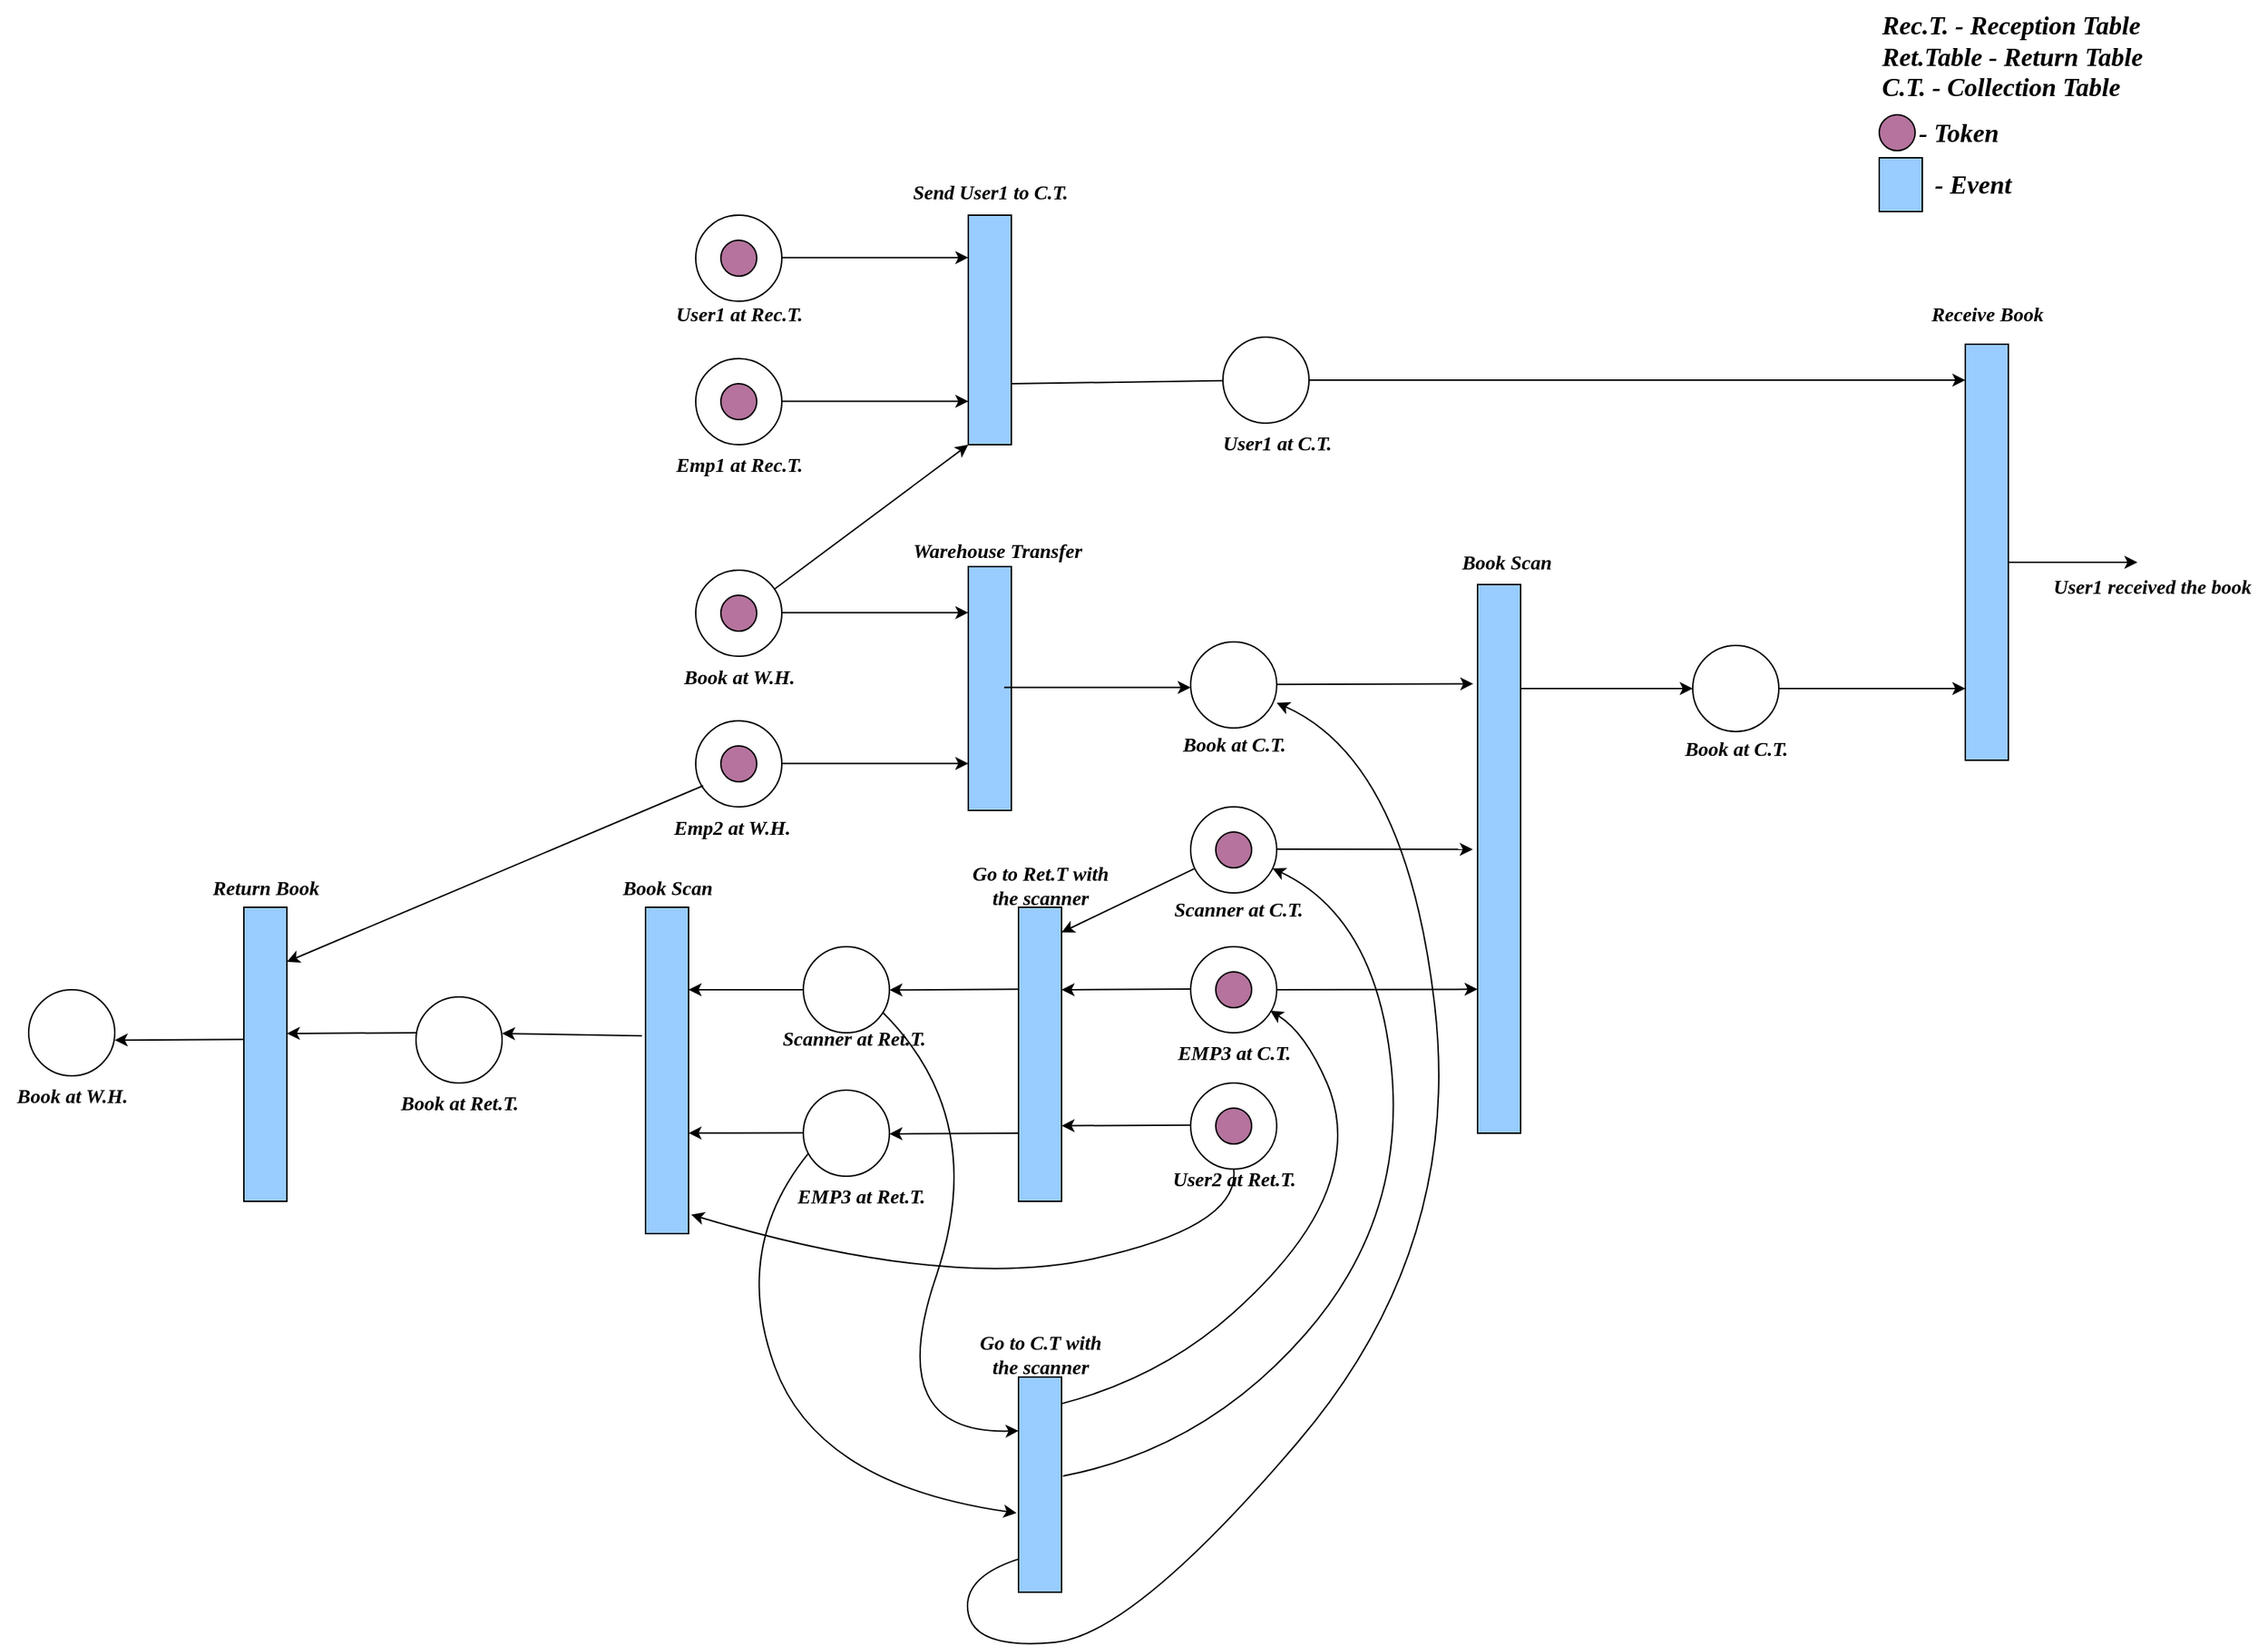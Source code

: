 <mxfile version="20.2.7" type="github">
  <diagram id="Ibv2He6hsy1mGw0Whq99" name="Page-1">
    <mxGraphModel dx="2605" dy="993" grid="1" gridSize="10" guides="1" tooltips="1" connect="1" arrows="1" fold="1" page="1" pageScale="1" pageWidth="827" pageHeight="1169" math="0" shadow="0">
      <root>
        <mxCell id="0" />
        <mxCell id="1" parent="0" />
        <mxCell id="61GDngIpuByPLfd18OBp-8" value="" style="endArrow=classic;html=1;rounded=0;" parent="1" edge="1">
          <mxGeometry width="50" height="50" relative="1" as="geometry">
            <mxPoint x="205" y="259.58" as="sourcePoint" />
            <mxPoint x="335" y="259.58" as="targetPoint" />
          </mxGeometry>
        </mxCell>
        <mxCell id="61GDngIpuByPLfd18OBp-9" value="" style="endArrow=classic;html=1;rounded=0;" parent="1" edge="1">
          <mxGeometry width="50" height="50" relative="1" as="geometry">
            <mxPoint x="205" y="359.75" as="sourcePoint" />
            <mxPoint x="335" y="359.75" as="targetPoint" />
          </mxGeometry>
        </mxCell>
        <mxCell id="61GDngIpuByPLfd18OBp-10" value="" style="rounded=0;whiteSpace=wrap;html=1;fillColor=#99CCFF;fillStyle=solid;" parent="1" vertex="1">
          <mxGeometry x="335" y="475" width="30" height="170" as="geometry" />
        </mxCell>
        <mxCell id="61GDngIpuByPLfd18OBp-11" value="" style="endArrow=classic;html=1;rounded=0;" parent="1" edge="1">
          <mxGeometry width="50" height="50" relative="1" as="geometry">
            <mxPoint x="205" y="612.26" as="sourcePoint" />
            <mxPoint x="335" y="612.26" as="targetPoint" />
          </mxGeometry>
        </mxCell>
        <mxCell id="61GDngIpuByPLfd18OBp-12" value="" style="endArrow=classic;html=1;rounded=0;entryX=0;entryY=1;entryDx=0;entryDy=0;exitX=0.908;exitY=0.225;exitDx=0;exitDy=0;exitPerimeter=0;" parent="1" source="61GDngIpuByPLfd18OBp-15" target="61GDngIpuByPLfd18OBp-13" edge="1">
          <mxGeometry width="50" height="50" relative="1" as="geometry">
            <mxPoint x="198.08" y="530.56" as="sourcePoint" />
            <mxPoint x="330" y="530.0" as="targetPoint" />
          </mxGeometry>
        </mxCell>
        <mxCell id="61GDngIpuByPLfd18OBp-13" value="" style="rounded=0;whiteSpace=wrap;html=1;fillColor=#99CCFF;fillStyle=solid;" parent="1" vertex="1">
          <mxGeometry x="335" y="230" width="30" height="160" as="geometry" />
        </mxCell>
        <mxCell id="61GDngIpuByPLfd18OBp-15" value="" style="ellipse;whiteSpace=wrap;html=1;aspect=fixed;" parent="1" vertex="1">
          <mxGeometry x="145" y="477.5" width="60" height="60" as="geometry" />
        </mxCell>
        <mxCell id="61GDngIpuByPLfd18OBp-16" value="" style="ellipse;whiteSpace=wrap;html=1;aspect=fixed;fillColor=#B5739D;" parent="1" vertex="1">
          <mxGeometry x="162.5" y="495" width="25" height="25" as="geometry" />
        </mxCell>
        <mxCell id="61GDngIpuByPLfd18OBp-17" value="" style="ellipse;whiteSpace=wrap;html=1;aspect=fixed;" parent="1" vertex="1">
          <mxGeometry x="145" y="582.5" width="60" height="60" as="geometry" />
        </mxCell>
        <mxCell id="61GDngIpuByPLfd18OBp-18" value="" style="ellipse;whiteSpace=wrap;html=1;aspect=fixed;fillColor=#B5739D;" parent="1" vertex="1">
          <mxGeometry x="162.5" y="600" width="25" height="25" as="geometry" />
        </mxCell>
        <mxCell id="61GDngIpuByPLfd18OBp-19" value="" style="ellipse;whiteSpace=wrap;html=1;aspect=fixed;" parent="1" vertex="1">
          <mxGeometry x="145" y="330" width="60" height="60" as="geometry" />
        </mxCell>
        <mxCell id="61GDngIpuByPLfd18OBp-20" value="" style="ellipse;whiteSpace=wrap;html=1;aspect=fixed;fillColor=#B5739D;" parent="1" vertex="1">
          <mxGeometry x="162.5" y="347.5" width="25" height="25" as="geometry" />
        </mxCell>
        <mxCell id="61GDngIpuByPLfd18OBp-21" value="" style="ellipse;whiteSpace=wrap;html=1;aspect=fixed;" parent="1" vertex="1">
          <mxGeometry x="145" y="230" width="60" height="60" as="geometry" />
        </mxCell>
        <mxCell id="61GDngIpuByPLfd18OBp-22" value="" style="ellipse;whiteSpace=wrap;html=1;aspect=fixed;fillColor=#B5739D;" parent="1" vertex="1">
          <mxGeometry x="162.5" y="247.5" width="25" height="25" as="geometry" />
        </mxCell>
        <mxCell id="61GDngIpuByPLfd18OBp-25" value="" style="endArrow=classic;html=1;rounded=0;" parent="1" edge="1">
          <mxGeometry width="50" height="50" relative="1" as="geometry">
            <mxPoint x="360" y="559.29" as="sourcePoint" />
            <mxPoint x="490" y="559.29" as="targetPoint" />
          </mxGeometry>
        </mxCell>
        <mxCell id="61GDngIpuByPLfd18OBp-26" value="" style="ellipse;whiteSpace=wrap;html=1;aspect=fixed;" parent="1" vertex="1">
          <mxGeometry x="490" y="527.5" width="60" height="60" as="geometry" />
        </mxCell>
        <mxCell id="61GDngIpuByPLfd18OBp-28" value="" style="rounded=0;whiteSpace=wrap;html=1;fillColor=#99CCFF;fillStyle=solid;" parent="1" vertex="1">
          <mxGeometry x="1030" y="320" width="30" height="290" as="geometry" />
        </mxCell>
        <mxCell id="61GDngIpuByPLfd18OBp-29" value="" style="endArrow=classic;html=1;rounded=0;entryX=-0.1;entryY=0.181;entryDx=0;entryDy=0;entryPerimeter=0;" parent="1" target="61GDngIpuByPLfd18OBp-35" edge="1">
          <mxGeometry width="50" height="50" relative="1" as="geometry">
            <mxPoint x="550" y="557.14" as="sourcePoint" />
            <mxPoint x="680.0" y="557.14" as="targetPoint" />
          </mxGeometry>
        </mxCell>
        <mxCell id="61GDngIpuByPLfd18OBp-30" value="" style="endArrow=classic;html=1;rounded=0;" parent="1" edge="1">
          <mxGeometry width="50" height="50" relative="1" as="geometry">
            <mxPoint x="710" y="560.0" as="sourcePoint" />
            <mxPoint x="840.0" y="560.0" as="targetPoint" />
          </mxGeometry>
        </mxCell>
        <mxCell id="61GDngIpuByPLfd18OBp-31" value="" style="ellipse;whiteSpace=wrap;html=1;aspect=fixed;" parent="1" vertex="1">
          <mxGeometry x="840" y="530" width="60" height="60" as="geometry" />
        </mxCell>
        <mxCell id="61GDngIpuByPLfd18OBp-33" value="" style="endArrow=classic;html=1;rounded=0;" parent="1" edge="1">
          <mxGeometry width="50" height="50" relative="1" as="geometry">
            <mxPoint x="900" y="560" as="sourcePoint" />
            <mxPoint x="1030" y="560" as="targetPoint" />
          </mxGeometry>
        </mxCell>
        <mxCell id="61GDngIpuByPLfd18OBp-34" value="" style="endArrow=classic;html=1;rounded=0;startArrow=none;" parent="1" edge="1" source="uEwCR89rbXlBpg6kq5fm-10">
          <mxGeometry width="50" height="50" relative="1" as="geometry">
            <mxPoint x="365" y="347.5" as="sourcePoint" />
            <mxPoint x="1030" y="345" as="targetPoint" />
          </mxGeometry>
        </mxCell>
        <mxCell id="61GDngIpuByPLfd18OBp-35" value="" style="rounded=0;whiteSpace=wrap;html=1;fillColor=#99CCFF;fillStyle=solid;" parent="1" vertex="1">
          <mxGeometry x="690" y="487.5" width="30" height="382.5" as="geometry" />
        </mxCell>
        <mxCell id="61GDngIpuByPLfd18OBp-36" value="" style="ellipse;whiteSpace=wrap;html=1;aspect=fixed;" parent="1" vertex="1">
          <mxGeometry x="490" y="642.5" width="60" height="60" as="geometry" />
        </mxCell>
        <mxCell id="61GDngIpuByPLfd18OBp-37" value="" style="ellipse;whiteSpace=wrap;html=1;aspect=fixed;" parent="1" vertex="1">
          <mxGeometry x="490" y="740" width="60" height="60" as="geometry" />
        </mxCell>
        <mxCell id="61GDngIpuByPLfd18OBp-38" value="" style="endArrow=classic;html=1;rounded=0;entryX=-0.111;entryY=0.247;entryDx=0;entryDy=0;entryPerimeter=0;" parent="1" edge="1">
          <mxGeometry width="50" height="50" relative="1" as="geometry">
            <mxPoint x="550" y="672.02" as="sourcePoint" />
            <mxPoint x="686.67" y="672.157" as="targetPoint" />
          </mxGeometry>
        </mxCell>
        <mxCell id="61GDngIpuByPLfd18OBp-39" value="" style="endArrow=classic;html=1;rounded=0;entryX=-0.111;entryY=0.247;entryDx=0;entryDy=0;entryPerimeter=0;exitX=1;exitY=0.5;exitDx=0;exitDy=0;" parent="1" edge="1" source="61GDngIpuByPLfd18OBp-37">
          <mxGeometry width="50" height="50" relative="1" as="geometry">
            <mxPoint x="553.33" y="769.52" as="sourcePoint" />
            <mxPoint x="690.0" y="769.657" as="targetPoint" />
          </mxGeometry>
        </mxCell>
        <mxCell id="61GDngIpuByPLfd18OBp-40" value="" style="ellipse;whiteSpace=wrap;html=1;aspect=fixed;fillColor=#B5739D;" parent="1" vertex="1">
          <mxGeometry x="507.5" y="660" width="25" height="25" as="geometry" />
        </mxCell>
        <mxCell id="61GDngIpuByPLfd18OBp-41" value="" style="ellipse;whiteSpace=wrap;html=1;aspect=fixed;fillColor=#B5739D;" parent="1" vertex="1">
          <mxGeometry x="507.5" y="757.5" width="25" height="25" as="geometry" />
        </mxCell>
        <mxCell id="61GDngIpuByPLfd18OBp-42" value="" style="endArrow=classic;html=1;rounded=0;" parent="1" edge="1">
          <mxGeometry width="50" height="50" relative="1" as="geometry">
            <mxPoint x="490" y="769.52" as="sourcePoint" />
            <mxPoint x="400" y="770" as="targetPoint" />
          </mxGeometry>
        </mxCell>
        <mxCell id="61GDngIpuByPLfd18OBp-43" value="" style="endArrow=classic;html=1;rounded=0;" parent="1" edge="1">
          <mxGeometry width="50" height="50" relative="1" as="geometry">
            <mxPoint x="492.926" y="685.422" as="sourcePoint" />
            <mxPoint x="400" y="730" as="targetPoint" />
          </mxGeometry>
        </mxCell>
        <mxCell id="61GDngIpuByPLfd18OBp-45" value="" style="rounded=0;whiteSpace=wrap;html=1;fillColor=#99CCFF;fillStyle=solid;" parent="1" vertex="1">
          <mxGeometry x="370" y="712.5" width="30" height="205" as="geometry" />
        </mxCell>
        <mxCell id="61GDngIpuByPLfd18OBp-46" value="" style="ellipse;whiteSpace=wrap;html=1;aspect=fixed;" parent="1" vertex="1">
          <mxGeometry x="490" y="835" width="60" height="60" as="geometry" />
        </mxCell>
        <mxCell id="61GDngIpuByPLfd18OBp-47" value="" style="ellipse;whiteSpace=wrap;html=1;aspect=fixed;fillColor=#B5739D;" parent="1" vertex="1">
          <mxGeometry x="507.5" y="852.5" width="25" height="25" as="geometry" />
        </mxCell>
        <mxCell id="61GDngIpuByPLfd18OBp-48" value="" style="endArrow=classic;html=1;rounded=0;" parent="1" edge="1">
          <mxGeometry width="50" height="50" relative="1" as="geometry">
            <mxPoint x="490" y="864.33" as="sourcePoint" />
            <mxPoint x="400" y="864.81" as="targetPoint" />
          </mxGeometry>
        </mxCell>
        <mxCell id="61GDngIpuByPLfd18OBp-49" value="" style="ellipse;whiteSpace=wrap;html=1;aspect=fixed;" parent="1" vertex="1">
          <mxGeometry x="220" y="740" width="60" height="60" as="geometry" />
        </mxCell>
        <mxCell id="61GDngIpuByPLfd18OBp-51" value="" style="endArrow=classic;html=1;rounded=0;" parent="1" edge="1">
          <mxGeometry width="50" height="50" relative="1" as="geometry">
            <mxPoint x="370" y="769.67" as="sourcePoint" />
            <mxPoint x="280" y="770.15" as="targetPoint" />
          </mxGeometry>
        </mxCell>
        <mxCell id="61GDngIpuByPLfd18OBp-52" value="" style="ellipse;whiteSpace=wrap;html=1;aspect=fixed;" parent="1" vertex="1">
          <mxGeometry x="220" y="840" width="60" height="60" as="geometry" />
        </mxCell>
        <mxCell id="61GDngIpuByPLfd18OBp-54" value="" style="endArrow=classic;html=1;rounded=0;" parent="1" edge="1">
          <mxGeometry width="50" height="50" relative="1" as="geometry">
            <mxPoint x="370" y="870.0" as="sourcePoint" />
            <mxPoint x="280" y="870.48" as="targetPoint" />
          </mxGeometry>
        </mxCell>
        <mxCell id="61GDngIpuByPLfd18OBp-56" value="" style="endArrow=classic;html=1;rounded=0;" parent="1" edge="1">
          <mxGeometry width="50" height="50" relative="1" as="geometry">
            <mxPoint x="220" y="770" as="sourcePoint" />
            <mxPoint x="140" y="770.0" as="targetPoint" />
          </mxGeometry>
        </mxCell>
        <mxCell id="61GDngIpuByPLfd18OBp-57" value="" style="endArrow=classic;html=1;rounded=0;" parent="1" edge="1">
          <mxGeometry width="50" height="50" relative="1" as="geometry">
            <mxPoint x="220" y="869.69" as="sourcePoint" />
            <mxPoint x="140" y="869.93" as="targetPoint" />
          </mxGeometry>
        </mxCell>
        <mxCell id="61GDngIpuByPLfd18OBp-58" value="" style="rounded=0;whiteSpace=wrap;html=1;fillColor=#99CCFF;fillStyle=solid;" parent="1" vertex="1">
          <mxGeometry x="-170" y="712.5" width="30" height="205" as="geometry" />
        </mxCell>
        <mxCell id="61GDngIpuByPLfd18OBp-59" value="" style="endArrow=classic;html=1;rounded=0;exitX=-0.085;exitY=0.394;exitDx=0;exitDy=0;exitPerimeter=0;" parent="1" source="61GDngIpuByPLfd18OBp-61" edge="1">
          <mxGeometry width="50" height="50" relative="1" as="geometry">
            <mxPoint x="100" y="800.0" as="sourcePoint" />
            <mxPoint x="10" y="800.48" as="targetPoint" />
          </mxGeometry>
        </mxCell>
        <mxCell id="61GDngIpuByPLfd18OBp-60" value="" style="ellipse;whiteSpace=wrap;html=1;aspect=fixed;" parent="1" vertex="1">
          <mxGeometry x="-50" y="775" width="60" height="60" as="geometry" />
        </mxCell>
        <mxCell id="61GDngIpuByPLfd18OBp-61" value="" style="rounded=0;whiteSpace=wrap;html=1;fillColor=#99CCFF;fillStyle=solid;" parent="1" vertex="1">
          <mxGeometry x="110" y="712.5" width="30" height="227.5" as="geometry" />
        </mxCell>
        <mxCell id="61GDngIpuByPLfd18OBp-63" value="" style="endArrow=classic;html=1;rounded=0;" parent="1" edge="1">
          <mxGeometry width="50" height="50" relative="1" as="geometry">
            <mxPoint x="-50" y="800" as="sourcePoint" />
            <mxPoint x="-140" y="800.48" as="targetPoint" />
          </mxGeometry>
        </mxCell>
        <mxCell id="61GDngIpuByPLfd18OBp-64" value="" style="endArrow=classic;html=1;rounded=0;exitX=0.086;exitY=0.754;exitDx=0;exitDy=0;exitPerimeter=0;" parent="1" source="61GDngIpuByPLfd18OBp-17" edge="1">
          <mxGeometry width="50" height="50" relative="1" as="geometry">
            <mxPoint x="-50" y="750" as="sourcePoint" />
            <mxPoint x="-140" y="750.48" as="targetPoint" />
          </mxGeometry>
        </mxCell>
        <mxCell id="61GDngIpuByPLfd18OBp-65" value="" style="ellipse;whiteSpace=wrap;html=1;aspect=fixed;" parent="1" vertex="1">
          <mxGeometry x="-320" y="770" width="60" height="60" as="geometry" />
        </mxCell>
        <mxCell id="61GDngIpuByPLfd18OBp-66" value="" style="endArrow=classic;html=1;rounded=0;" parent="1" edge="1">
          <mxGeometry width="50" height="50" relative="1" as="geometry">
            <mxPoint x="-170" y="804.62" as="sourcePoint" />
            <mxPoint x="-260" y="805.1" as="targetPoint" />
          </mxGeometry>
        </mxCell>
        <mxCell id="61GDngIpuByPLfd18OBp-73" value="" style="curved=1;endArrow=classic;html=1;rounded=0;entryX=-0.047;entryY=0.632;entryDx=0;entryDy=0;entryPerimeter=0;exitX=0.059;exitY=0.734;exitDx=0;exitDy=0;exitPerimeter=0;" parent="1" edge="1" target="61GDngIpuByPLfd18OBp-75" source="61GDngIpuByPLfd18OBp-52">
          <mxGeometry width="50" height="50" relative="1" as="geometry">
            <mxPoint x="220" y="880" as="sourcePoint" />
            <mxPoint x="370" y="970" as="targetPoint" />
            <Array as="points">
              <mxPoint x="170" y="950" />
              <mxPoint x="230" y="1115" />
            </Array>
          </mxGeometry>
        </mxCell>
        <mxCell id="61GDngIpuByPLfd18OBp-74" value="" style="curved=1;endArrow=classic;html=1;rounded=0;exitX=0.92;exitY=0.761;exitDx=0;exitDy=0;exitPerimeter=0;entryX=0;entryY=0.25;entryDx=0;entryDy=0;" parent="1" source="61GDngIpuByPLfd18OBp-49" edge="1" target="61GDngIpuByPLfd18OBp-75">
          <mxGeometry width="50" height="50" relative="1" as="geometry">
            <mxPoint x="260" y="800" as="sourcePoint" />
            <mxPoint x="370" y="940" as="targetPoint" />
            <Array as="points">
              <mxPoint x="350" y="860" />
              <mxPoint x="275" y="1080" />
            </Array>
          </mxGeometry>
        </mxCell>
        <mxCell id="61GDngIpuByPLfd18OBp-75" value="" style="rounded=0;whiteSpace=wrap;html=1;fillColor=#99CCFF;fillStyle=solid;" parent="1" vertex="1">
          <mxGeometry x="370" y="1040" width="30" height="150" as="geometry" />
        </mxCell>
        <mxCell id="uEwCR89rbXlBpg6kq5fm-1" value="" style="curved=1;endArrow=classic;html=1;rounded=0;entryX=1;entryY=0.708;entryDx=0;entryDy=0;exitX=-0.017;exitY=0.847;exitDx=0;exitDy=0;entryPerimeter=0;exitPerimeter=0;" edge="1" parent="1" source="61GDngIpuByPLfd18OBp-75" target="61GDngIpuByPLfd18OBp-26">
          <mxGeometry width="50" height="50" relative="1" as="geometry">
            <mxPoint x="350" y="1070" as="sourcePoint" />
            <mxPoint x="580" y="910" as="targetPoint" />
            <Array as="points">
              <mxPoint x="330" y="1180" />
              <mxPoint x="340" y="1230" />
              <mxPoint x="450" y="1220" />
              <mxPoint x="680" y="950" />
              <mxPoint x="640" y="610" />
            </Array>
          </mxGeometry>
        </mxCell>
        <mxCell id="uEwCR89rbXlBpg6kq5fm-2" value="" style="curved=1;endArrow=classic;html=1;rounded=0;entryX=0.925;entryY=0.742;entryDx=0;entryDy=0;exitX=1.016;exitY=0.123;exitDx=0;exitDy=0;exitPerimeter=0;entryPerimeter=0;" edge="1" parent="1" source="61GDngIpuByPLfd18OBp-75" target="61GDngIpuByPLfd18OBp-37">
          <mxGeometry width="50" height="50" relative="1" as="geometry">
            <mxPoint x="400" y="1030" as="sourcePoint" />
            <mxPoint x="620" y="790" as="targetPoint" />
            <Array as="points">
              <mxPoint x="470" y="1040" />
              <mxPoint x="570" y="950" />
              <mxPoint x="600" y="870" />
              <mxPoint x="570" y="800" />
            </Array>
          </mxGeometry>
        </mxCell>
        <mxCell id="uEwCR89rbXlBpg6kq5fm-3" value="" style="curved=1;endArrow=classic;html=1;rounded=0;exitX=1.033;exitY=0.46;exitDx=0;exitDy=0;exitPerimeter=0;" edge="1" parent="1" source="61GDngIpuByPLfd18OBp-75" target="61GDngIpuByPLfd18OBp-36">
          <mxGeometry width="50" height="50" relative="1" as="geometry">
            <mxPoint x="400.0" y="1020.79" as="sourcePoint" />
            <mxPoint x="590" y="760" as="targetPoint" />
            <Array as="points">
              <mxPoint x="500" y="1090" />
              <mxPoint x="640" y="930" />
              <mxPoint x="620" y="720" />
            </Array>
          </mxGeometry>
        </mxCell>
        <mxCell id="uEwCR89rbXlBpg6kq5fm-4" value="" style="endArrow=classic;html=1;rounded=0;" edge="1" parent="1">
          <mxGeometry width="50" height="50" relative="1" as="geometry">
            <mxPoint x="205" y="507.07" as="sourcePoint" />
            <mxPoint x="335" y="507.07" as="targetPoint" />
          </mxGeometry>
        </mxCell>
        <mxCell id="uEwCR89rbXlBpg6kq5fm-5" value="User1 at Rec.T." style="text;html=1;align=center;verticalAlign=middle;resizable=0;points=[];autosize=1;strokeColor=none;fillColor=none;fontFamily=Times New Roman;fontSize=14;fontStyle=3" vertex="1" parent="1">
          <mxGeometry x="120" y="285" width="110" height="30" as="geometry" />
        </mxCell>
        <mxCell id="uEwCR89rbXlBpg6kq5fm-6" value="Emp1 at Rec.T." style="text;html=1;align=center;verticalAlign=middle;resizable=0;points=[];autosize=1;strokeColor=none;fillColor=none;fontFamily=Times New Roman;fontSize=14;fontStyle=3" vertex="1" parent="1">
          <mxGeometry x="120" y="390" width="110" height="30" as="geometry" />
        </mxCell>
        <mxCell id="uEwCR89rbXlBpg6kq5fm-7" value="Book at W.H." style="text;html=1;align=center;verticalAlign=middle;resizable=0;points=[];autosize=1;strokeColor=none;fillColor=none;fontFamily=Times New Roman;fontSize=14;fontStyle=3" vertex="1" parent="1">
          <mxGeometry x="125" y="537.5" width="100" height="30" as="geometry" />
        </mxCell>
        <mxCell id="uEwCR89rbXlBpg6kq5fm-8" value="Emp2 at W.H." style="text;html=1;align=center;verticalAlign=middle;resizable=0;points=[];autosize=1;strokeColor=none;fillColor=none;fontFamily=Times New Roman;fontSize=14;fontStyle=3" vertex="1" parent="1">
          <mxGeometry x="120" y="642.5" width="100" height="30" as="geometry" />
        </mxCell>
        <mxCell id="uEwCR89rbXlBpg6kq5fm-9" value="Send User1 to C.T." style="text;html=1;align=center;verticalAlign=middle;resizable=0;points=[];autosize=1;strokeColor=none;fillColor=none;fontFamily=Times New Roman;fontSize=14;fontStyle=3" vertex="1" parent="1">
          <mxGeometry x="285" y="200" width="130" height="30" as="geometry" />
        </mxCell>
        <mxCell id="uEwCR89rbXlBpg6kq5fm-10" value="" style="ellipse;whiteSpace=wrap;html=1;aspect=fixed;" vertex="1" parent="1">
          <mxGeometry x="512.5" y="315" width="60" height="60" as="geometry" />
        </mxCell>
        <mxCell id="uEwCR89rbXlBpg6kq5fm-11" value="" style="endArrow=none;html=1;rounded=0;" edge="1" parent="1" target="uEwCR89rbXlBpg6kq5fm-10">
          <mxGeometry width="50" height="50" relative="1" as="geometry">
            <mxPoint x="365" y="347.5" as="sourcePoint" />
            <mxPoint x="1035" y="350.0" as="targetPoint" />
          </mxGeometry>
        </mxCell>
        <mxCell id="uEwCR89rbXlBpg6kq5fm-12" value="User1 at C.T." style="text;html=1;align=center;verticalAlign=middle;resizable=0;points=[];autosize=1;strokeColor=none;fillColor=none;fontFamily=Times New Roman;fontSize=14;fontStyle=3" vertex="1" parent="1">
          <mxGeometry x="500" y="375" width="100" height="30" as="geometry" />
        </mxCell>
        <mxCell id="uEwCR89rbXlBpg6kq5fm-13" value="Receive Book" style="text;html=1;align=center;verticalAlign=middle;resizable=0;points=[];autosize=1;strokeColor=none;fillColor=none;fontFamily=Times New Roman;fontSize=14;fontStyle=3" vertex="1" parent="1">
          <mxGeometry x="995" y="285" width="100" height="30" as="geometry" />
        </mxCell>
        <mxCell id="uEwCR89rbXlBpg6kq5fm-14" value="Warehouse Transfer" style="text;html=1;align=center;verticalAlign=middle;resizable=0;points=[];autosize=1;strokeColor=none;fillColor=none;fontFamily=Times New Roman;fontSize=14;fontStyle=3" vertex="1" parent="1">
          <mxGeometry x="285" y="450" width="140" height="30" as="geometry" />
        </mxCell>
        <mxCell id="uEwCR89rbXlBpg6kq5fm-15" value="Book at C.T." style="text;html=1;align=center;verticalAlign=middle;resizable=0;points=[];autosize=1;strokeColor=none;fillColor=none;fontFamily=Times New Roman;fontSize=14;fontStyle=3" vertex="1" parent="1">
          <mxGeometry x="470" y="585" width="100" height="30" as="geometry" />
        </mxCell>
        <mxCell id="uEwCR89rbXlBpg6kq5fm-18" value="Book Scan" style="text;html=1;align=center;verticalAlign=middle;resizable=0;points=[];autosize=1;strokeColor=none;fillColor=none;fontFamily=Times New Roman;fontSize=14;fontStyle=3" vertex="1" parent="1">
          <mxGeometry x="665" y="457.5" width="90" height="30" as="geometry" />
        </mxCell>
        <mxCell id="uEwCR89rbXlBpg6kq5fm-20" value="Scanner at C.T." style="text;html=1;align=center;verticalAlign=middle;resizable=0;points=[];autosize=1;strokeColor=none;fillColor=none;fontFamily=Times New Roman;fontSize=14;fontStyle=3" vertex="1" parent="1">
          <mxGeometry x="467.5" y="700" width="110" height="30" as="geometry" />
        </mxCell>
        <mxCell id="uEwCR89rbXlBpg6kq5fm-21" value="EMP3 at C.T." style="text;html=1;align=center;verticalAlign=middle;resizable=0;points=[];autosize=1;strokeColor=none;fillColor=none;fontFamily=Times New Roman;fontSize=14;fontStyle=3" vertex="1" parent="1">
          <mxGeometry x="470" y="800" width="100" height="30" as="geometry" />
        </mxCell>
        <mxCell id="uEwCR89rbXlBpg6kq5fm-22" value="User2 at Ret.T." style="text;html=1;align=center;verticalAlign=middle;resizable=0;points=[];autosize=1;strokeColor=none;fillColor=none;fontFamily=Times New Roman;fontSize=14;fontStyle=3" vertex="1" parent="1">
          <mxGeometry x="465" y="887.5" width="110" height="30" as="geometry" />
        </mxCell>
        <mxCell id="uEwCR89rbXlBpg6kq5fm-23" value="Book Scan" style="text;html=1;align=center;verticalAlign=middle;resizable=0;points=[];autosize=1;strokeColor=none;fillColor=none;fontFamily=Times New Roman;fontSize=14;fontStyle=3" vertex="1" parent="1">
          <mxGeometry x="80" y="685" width="90" height="30" as="geometry" />
        </mxCell>
        <mxCell id="uEwCR89rbXlBpg6kq5fm-24" value="Book at Ret.T." style="text;html=1;align=center;verticalAlign=middle;resizable=0;points=[];autosize=1;strokeColor=none;fillColor=none;fontFamily=Times New Roman;fontSize=14;fontStyle=3" vertex="1" parent="1">
          <mxGeometry x="-75" y="835" width="110" height="30" as="geometry" />
        </mxCell>
        <mxCell id="uEwCR89rbXlBpg6kq5fm-25" value="Book at W.H." style="text;html=1;align=center;verticalAlign=middle;resizable=0;points=[];autosize=1;strokeColor=none;fillColor=none;fontFamily=Times New Roman;fontSize=14;fontStyle=3" vertex="1" parent="1">
          <mxGeometry x="-340" y="830" width="100" height="30" as="geometry" />
        </mxCell>
        <mxCell id="uEwCR89rbXlBpg6kq5fm-26" value="" style="curved=1;endArrow=classic;html=1;rounded=0;fontFamily=Times New Roman;fontSize=14;entryX=1.061;entryY=0.942;entryDx=0;entryDy=0;entryPerimeter=0;" edge="1" parent="1" target="61GDngIpuByPLfd18OBp-61">
          <mxGeometry width="50" height="50" relative="1" as="geometry">
            <mxPoint x="520" y="895" as="sourcePoint" />
            <mxPoint x="470" y="945" as="targetPoint" />
            <Array as="points">
              <mxPoint x="525" y="935" />
              <mxPoint x="320" y="980" />
            </Array>
          </mxGeometry>
        </mxCell>
        <mxCell id="uEwCR89rbXlBpg6kq5fm-28" value="EMP3 at Ret.T." style="text;html=1;align=center;verticalAlign=middle;resizable=0;points=[];autosize=1;strokeColor=none;fillColor=none;fontFamily=Times New Roman;fontSize=14;fontStyle=3" vertex="1" parent="1">
          <mxGeometry x="205" y="900" width="110" height="30" as="geometry" />
        </mxCell>
        <mxCell id="uEwCR89rbXlBpg6kq5fm-29" value="Scanner at Ret.T." style="text;html=1;align=center;verticalAlign=middle;resizable=0;points=[];autosize=1;strokeColor=none;fillColor=none;fontFamily=Times New Roman;fontSize=14;fontStyle=3" vertex="1" parent="1">
          <mxGeometry x="195" y="790" width="120" height="30" as="geometry" />
        </mxCell>
        <mxCell id="uEwCR89rbXlBpg6kq5fm-32" value="Book at C.T." style="text;html=1;align=center;verticalAlign=middle;resizable=0;points=[];autosize=1;strokeColor=none;fillColor=none;fontFamily=Times New Roman;fontSize=14;fontStyle=3" vertex="1" parent="1">
          <mxGeometry x="820" y="587.5" width="100" height="30" as="geometry" />
        </mxCell>
        <mxCell id="uEwCR89rbXlBpg6kq5fm-34" value="Return Book" style="text;html=1;align=center;verticalAlign=middle;resizable=0;points=[];autosize=1;strokeColor=none;fillColor=none;fontFamily=Times New Roman;fontSize=14;fontStyle=3" vertex="1" parent="1">
          <mxGeometry x="-205" y="685" width="100" height="30" as="geometry" />
        </mxCell>
        <mxCell id="uEwCR89rbXlBpg6kq5fm-35" value="Go to Ret.T with &lt;br&gt;the scanner" style="text;html=1;align=center;verticalAlign=middle;resizable=0;points=[];autosize=1;strokeColor=none;fillColor=none;fontFamily=Times New Roman;fontSize=14;fontStyle=3" vertex="1" parent="1">
          <mxGeometry x="325" y="672.5" width="120" height="50" as="geometry" />
        </mxCell>
        <mxCell id="uEwCR89rbXlBpg6kq5fm-36" value="Go to C.T with &lt;br&gt;the scanner" style="text;html=1;align=center;verticalAlign=middle;resizable=0;points=[];autosize=1;strokeColor=none;fillColor=none;fontFamily=Times New Roman;fontSize=14;fontStyle=3" vertex="1" parent="1">
          <mxGeometry x="330" y="1000" width="110" height="50" as="geometry" />
        </mxCell>
        <mxCell id="uEwCR89rbXlBpg6kq5fm-37" value="" style="endArrow=classic;html=1;rounded=0;" edge="1" parent="1">
          <mxGeometry width="50" height="50" relative="1" as="geometry">
            <mxPoint x="1060" y="472" as="sourcePoint" />
            <mxPoint x="1150" y="472" as="targetPoint" />
          </mxGeometry>
        </mxCell>
        <mxCell id="uEwCR89rbXlBpg6kq5fm-38" value="User1 received the book" style="text;html=1;align=center;verticalAlign=middle;resizable=0;points=[];autosize=1;strokeColor=none;fillColor=none;fontFamily=Times New Roman;fontSize=14;fontStyle=3" vertex="1" parent="1">
          <mxGeometry x="1080" y="475" width="160" height="30" as="geometry" />
        </mxCell>
        <mxCell id="uEwCR89rbXlBpg6kq5fm-39" value="&lt;font style=&quot;font-size: 18px;&quot;&gt;Rec.T. - Reception Table&lt;br&gt;Ret.Table - Return Table&lt;br&gt;C.T. - Collection Table&lt;/font&gt;" style="text;html=1;align=left;verticalAlign=middle;resizable=0;points=[];autosize=1;strokeColor=none;fillColor=none;fontFamily=Times New Roman;fontSize=14;fontStyle=3" vertex="1" parent="1">
          <mxGeometry x="970" y="80" width="210" height="80" as="geometry" />
        </mxCell>
        <mxCell id="uEwCR89rbXlBpg6kq5fm-40" value="" style="ellipse;whiteSpace=wrap;html=1;aspect=fixed;fillColor=#B5739D;" vertex="1" parent="1">
          <mxGeometry x="970" y="160" width="25" height="25" as="geometry" />
        </mxCell>
        <mxCell id="uEwCR89rbXlBpg6kq5fm-41" value="&lt;i&gt;&lt;b&gt;- Token&lt;/b&gt;&lt;/i&gt;" style="text;html=1;align=center;verticalAlign=middle;resizable=0;points=[];autosize=1;strokeColor=none;fillColor=none;fontSize=18;fontFamily=Times New Roman;" vertex="1" parent="1">
          <mxGeometry x="985" y="152.5" width="80" height="40" as="geometry" />
        </mxCell>
        <mxCell id="uEwCR89rbXlBpg6kq5fm-42" value="" style="rounded=0;whiteSpace=wrap;html=1;fillColor=#99CCFF;fillStyle=solid;" vertex="1" parent="1">
          <mxGeometry x="970" y="190" width="30" height="37.5" as="geometry" />
        </mxCell>
        <mxCell id="uEwCR89rbXlBpg6kq5fm-43" value="&lt;i&gt;&lt;b&gt;- Event&lt;/b&gt;&lt;/i&gt;" style="text;html=1;align=center;verticalAlign=middle;resizable=0;points=[];autosize=1;strokeColor=none;fillColor=none;fontSize=18;fontFamily=Times New Roman;" vertex="1" parent="1">
          <mxGeometry x="995" y="188.75" width="80" height="40" as="geometry" />
        </mxCell>
      </root>
    </mxGraphModel>
  </diagram>
</mxfile>
